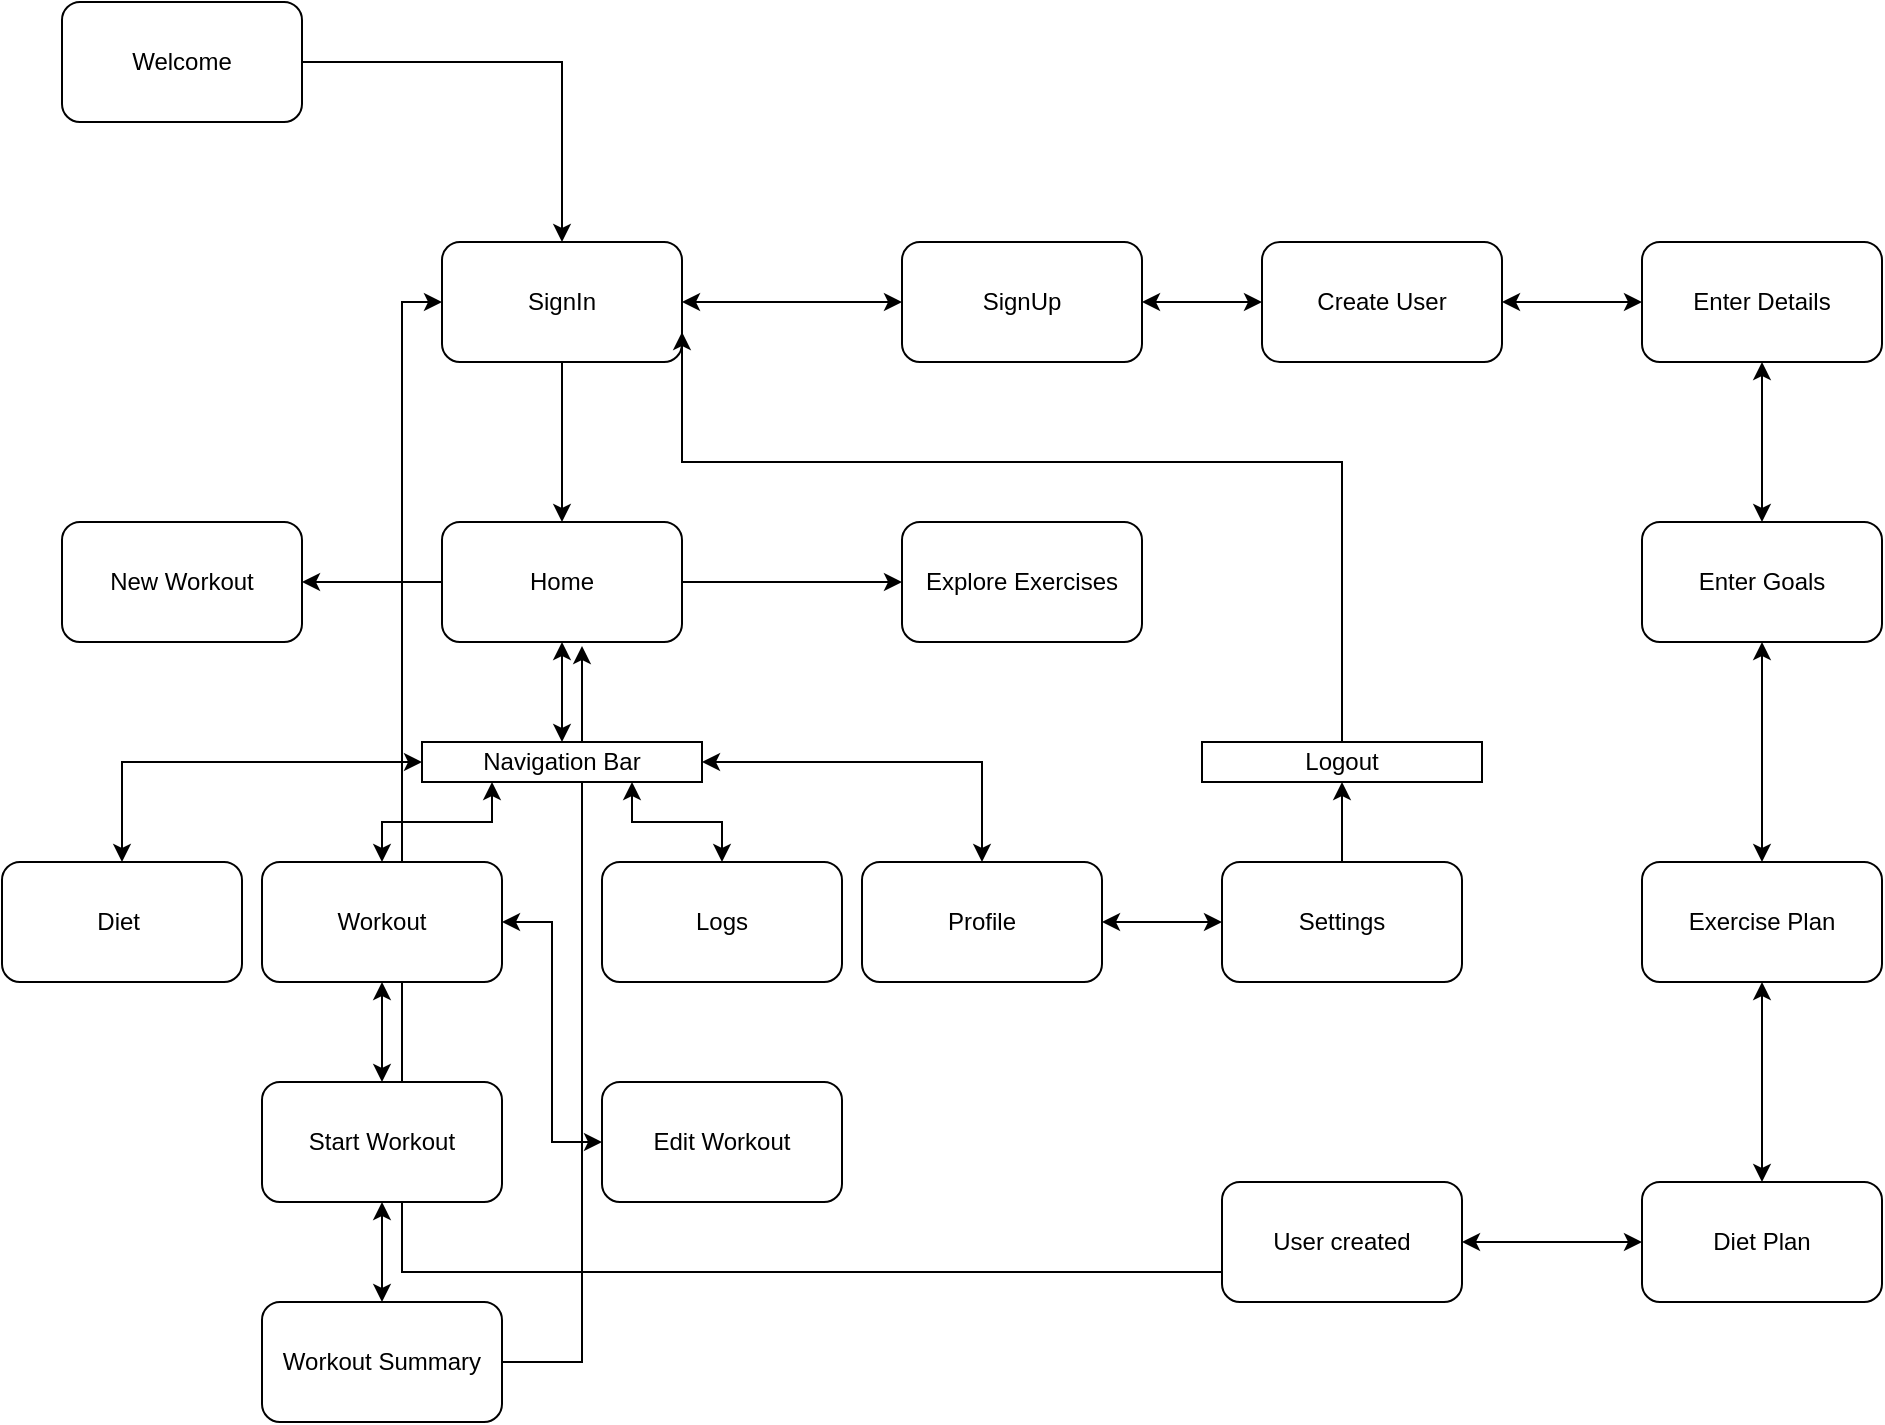 <mxfile version="14.0.1" type="device"><diagram id="FU7IMcN5L7opfxkOC4QI" name="Page-1"><mxGraphModel dx="942" dy="586" grid="1" gridSize="10" guides="1" tooltips="1" connect="1" arrows="1" fold="1" page="1" pageScale="1" pageWidth="850" pageHeight="1100" math="0" shadow="0"><root><mxCell id="0"/><mxCell id="1" parent="0"/><mxCell id="VNRtDNx-23MnVv-AqapR-65" style="edgeStyle=orthogonalEdgeStyle;rounded=0;orthogonalLoop=1;jettySize=auto;html=1;exitX=0;exitY=0.75;exitDx=0;exitDy=0;startArrow=none;startFill=0;endArrow=classic;endFill=1;entryX=0;entryY=0.5;entryDx=0;entryDy=0;" edge="1" parent="1" source="VNRtDNx-23MnVv-AqapR-58" target="VNRtDNx-23MnVv-AqapR-3"><mxGeometry relative="1" as="geometry"><mxPoint x="234" y="280" as="targetPoint"/></mxGeometry></mxCell><mxCell id="VNRtDNx-23MnVv-AqapR-6" style="edgeStyle=orthogonalEdgeStyle;rounded=0;orthogonalLoop=1;jettySize=auto;html=1;entryX=0.5;entryY=0;entryDx=0;entryDy=0;" edge="1" parent="1" source="VNRtDNx-23MnVv-AqapR-1" target="VNRtDNx-23MnVv-AqapR-3"><mxGeometry relative="1" as="geometry"/></mxCell><mxCell id="VNRtDNx-23MnVv-AqapR-1" value="Welcome" style="rounded=1;whiteSpace=wrap;html=1;" vertex="1" parent="1"><mxGeometry x="50" y="130" width="120" height="60" as="geometry"/></mxCell><mxCell id="VNRtDNx-23MnVv-AqapR-7" style="edgeStyle=orthogonalEdgeStyle;rounded=0;orthogonalLoop=1;jettySize=auto;html=1;exitX=1;exitY=0.5;exitDx=0;exitDy=0;entryX=0;entryY=0.5;entryDx=0;entryDy=0;startArrow=classic;startFill=1;" edge="1" parent="1" source="VNRtDNx-23MnVv-AqapR-3" target="VNRtDNx-23MnVv-AqapR-4"><mxGeometry relative="1" as="geometry"/></mxCell><mxCell id="VNRtDNx-23MnVv-AqapR-9" style="edgeStyle=orthogonalEdgeStyle;rounded=0;orthogonalLoop=1;jettySize=auto;html=1;exitX=0.5;exitY=1;exitDx=0;exitDy=0;entryX=0.5;entryY=0;entryDx=0;entryDy=0;" edge="1" parent="1" source="VNRtDNx-23MnVv-AqapR-3" target="VNRtDNx-23MnVv-AqapR-8"><mxGeometry relative="1" as="geometry"/></mxCell><mxCell id="VNRtDNx-23MnVv-AqapR-3" value="SignIn" style="rounded=1;whiteSpace=wrap;html=1;" vertex="1" parent="1"><mxGeometry x="240" y="250" width="120" height="60" as="geometry"/></mxCell><mxCell id="VNRtDNx-23MnVv-AqapR-49" value="" style="edgeStyle=orthogonalEdgeStyle;rounded=0;orthogonalLoop=1;jettySize=auto;html=1;startArrow=classic;startFill=1;endArrow=classic;endFill=1;" edge="1" parent="1" source="VNRtDNx-23MnVv-AqapR-4" target="VNRtDNx-23MnVv-AqapR-48"><mxGeometry relative="1" as="geometry"><Array as="points"><mxPoint x="640" y="280"/><mxPoint x="640" y="280"/></Array></mxGeometry></mxCell><mxCell id="VNRtDNx-23MnVv-AqapR-4" value="SignUp" style="rounded=1;whiteSpace=wrap;html=1;" vertex="1" parent="1"><mxGeometry x="470" y="250" width="120" height="60" as="geometry"/></mxCell><mxCell id="VNRtDNx-23MnVv-AqapR-26" style="edgeStyle=orthogonalEdgeStyle;rounded=0;orthogonalLoop=1;jettySize=auto;html=1;exitX=0.5;exitY=1;exitDx=0;exitDy=0;endArrow=classic;endFill=1;startArrow=classic;startFill=1;" edge="1" parent="1" source="VNRtDNx-23MnVv-AqapR-8" target="VNRtDNx-23MnVv-AqapR-11"><mxGeometry relative="1" as="geometry"/></mxCell><mxCell id="VNRtDNx-23MnVv-AqapR-29" value="" style="edgeStyle=orthogonalEdgeStyle;rounded=0;orthogonalLoop=1;jettySize=auto;html=1;startArrow=none;startFill=0;endArrow=classic;endFill=1;" edge="1" parent="1" source="VNRtDNx-23MnVv-AqapR-8" target="VNRtDNx-23MnVv-AqapR-27"><mxGeometry relative="1" as="geometry"><Array as="points"><mxPoint x="390" y="420"/><mxPoint x="390" y="420"/></Array></mxGeometry></mxCell><mxCell id="VNRtDNx-23MnVv-AqapR-31" value="" style="edgeStyle=orthogonalEdgeStyle;rounded=0;orthogonalLoop=1;jettySize=auto;html=1;startArrow=none;startFill=0;endArrow=classic;endFill=1;" edge="1" parent="1" source="VNRtDNx-23MnVv-AqapR-8" target="VNRtDNx-23MnVv-AqapR-30"><mxGeometry relative="1" as="geometry"><Array as="points"><mxPoint x="180" y="420"/><mxPoint x="180" y="420"/></Array></mxGeometry></mxCell><mxCell id="VNRtDNx-23MnVv-AqapR-8" value="Home" style="rounded=1;whiteSpace=wrap;html=1;" vertex="1" parent="1"><mxGeometry x="240" y="390" width="120" height="60" as="geometry"/></mxCell><mxCell id="VNRtDNx-23MnVv-AqapR-17" style="edgeStyle=orthogonalEdgeStyle;rounded=0;orthogonalLoop=1;jettySize=auto;html=1;exitX=0;exitY=0.5;exitDx=0;exitDy=0;startArrow=classic;startFill=1;" edge="1" parent="1" source="VNRtDNx-23MnVv-AqapR-11" target="VNRtDNx-23MnVv-AqapR-16"><mxGeometry relative="1" as="geometry"/></mxCell><mxCell id="VNRtDNx-23MnVv-AqapR-21" style="edgeStyle=orthogonalEdgeStyle;rounded=0;orthogonalLoop=1;jettySize=auto;html=1;exitX=0.75;exitY=1;exitDx=0;exitDy=0;startArrow=classic;startFill=1;" edge="1" parent="1" source="VNRtDNx-23MnVv-AqapR-11" target="VNRtDNx-23MnVv-AqapR-15"><mxGeometry relative="1" as="geometry"/></mxCell><mxCell id="VNRtDNx-23MnVv-AqapR-22" style="edgeStyle=orthogonalEdgeStyle;rounded=0;orthogonalLoop=1;jettySize=auto;html=1;exitX=0.25;exitY=1;exitDx=0;exitDy=0;entryX=0.5;entryY=0;entryDx=0;entryDy=0;startArrow=classic;startFill=1;" edge="1" parent="1" source="VNRtDNx-23MnVv-AqapR-11" target="VNRtDNx-23MnVv-AqapR-18"><mxGeometry relative="1" as="geometry"/></mxCell><mxCell id="VNRtDNx-23MnVv-AqapR-23" style="edgeStyle=orthogonalEdgeStyle;rounded=0;orthogonalLoop=1;jettySize=auto;html=1;entryX=0.5;entryY=0;entryDx=0;entryDy=0;startArrow=classic;startFill=1;" edge="1" parent="1" source="VNRtDNx-23MnVv-AqapR-11" target="VNRtDNx-23MnVv-AqapR-20"><mxGeometry relative="1" as="geometry"><mxPoint x="510" y="520" as="targetPoint"/></mxGeometry></mxCell><mxCell id="VNRtDNx-23MnVv-AqapR-15" value="Logs" style="rounded=1;whiteSpace=wrap;html=1;" vertex="1" parent="1"><mxGeometry x="320" y="560" width="120" height="60" as="geometry"/></mxCell><mxCell id="VNRtDNx-23MnVv-AqapR-16" value="Diet&amp;nbsp;" style="rounded=1;whiteSpace=wrap;html=1;" vertex="1" parent="1"><mxGeometry x="20" y="560" width="120" height="60" as="geometry"/></mxCell><mxCell id="VNRtDNx-23MnVv-AqapR-38" style="edgeStyle=orthogonalEdgeStyle;rounded=0;orthogonalLoop=1;jettySize=auto;html=1;exitX=0.5;exitY=1;exitDx=0;exitDy=0;entryX=0.5;entryY=0;entryDx=0;entryDy=0;startArrow=classic;startFill=1;endArrow=classic;endFill=1;" edge="1" parent="1" source="VNRtDNx-23MnVv-AqapR-18" target="VNRtDNx-23MnVv-AqapR-34"><mxGeometry relative="1" as="geometry"/></mxCell><mxCell id="VNRtDNx-23MnVv-AqapR-18" value="Workout" style="rounded=1;whiteSpace=wrap;html=1;" vertex="1" parent="1"><mxGeometry x="150" y="560" width="120" height="60" as="geometry"/></mxCell><mxCell id="VNRtDNx-23MnVv-AqapR-33" value="" style="edgeStyle=orthogonalEdgeStyle;rounded=0;orthogonalLoop=1;jettySize=auto;html=1;startArrow=classic;startFill=1;endArrow=classic;endFill=1;" edge="1" parent="1" source="VNRtDNx-23MnVv-AqapR-20" target="VNRtDNx-23MnVv-AqapR-32"><mxGeometry relative="1" as="geometry"><Array as="points"><mxPoint x="630" y="590"/><mxPoint x="630" y="590"/></Array></mxGeometry></mxCell><mxCell id="VNRtDNx-23MnVv-AqapR-20" value="Profile" style="rounded=1;whiteSpace=wrap;html=1;" vertex="1" parent="1"><mxGeometry x="450" y="560" width="120" height="60" as="geometry"/></mxCell><mxCell id="VNRtDNx-23MnVv-AqapR-27" value="Explore Exercises" style="rounded=1;whiteSpace=wrap;html=1;" vertex="1" parent="1"><mxGeometry x="470" y="390" width="120" height="60" as="geometry"/></mxCell><mxCell id="VNRtDNx-23MnVv-AqapR-30" value="New Workout" style="rounded=1;whiteSpace=wrap;html=1;" vertex="1" parent="1"><mxGeometry x="50" y="390" width="120" height="60" as="geometry"/></mxCell><mxCell id="VNRtDNx-23MnVv-AqapR-46" value="" style="edgeStyle=orthogonalEdgeStyle;rounded=0;orthogonalLoop=1;jettySize=auto;html=1;startArrow=none;startFill=0;endArrow=classic;endFill=1;" edge="1" parent="1" source="VNRtDNx-23MnVv-AqapR-32" target="VNRtDNx-23MnVv-AqapR-45"><mxGeometry relative="1" as="geometry"/></mxCell><mxCell id="VNRtDNx-23MnVv-AqapR-32" value="Settings" style="rounded=1;whiteSpace=wrap;html=1;" vertex="1" parent="1"><mxGeometry x="630" y="560" width="120" height="60" as="geometry"/></mxCell><mxCell id="VNRtDNx-23MnVv-AqapR-40" value="" style="edgeStyle=orthogonalEdgeStyle;rounded=0;orthogonalLoop=1;jettySize=auto;html=1;startArrow=classic;startFill=1;endArrow=classic;endFill=1;" edge="1" parent="1" source="VNRtDNx-23MnVv-AqapR-34" target="VNRtDNx-23MnVv-AqapR-39"><mxGeometry relative="1" as="geometry"><Array as="points"><mxPoint x="210" y="780"/><mxPoint x="210" y="780"/></Array></mxGeometry></mxCell><mxCell id="VNRtDNx-23MnVv-AqapR-34" value="Start Workout" style="rounded=1;whiteSpace=wrap;html=1;" vertex="1" parent="1"><mxGeometry x="150" y="670" width="120" height="60" as="geometry"/></mxCell><mxCell id="VNRtDNx-23MnVv-AqapR-41" style="edgeStyle=orthogonalEdgeStyle;rounded=0;orthogonalLoop=1;jettySize=auto;html=1;startArrow=none;startFill=0;endArrow=classic;endFill=1;" edge="1" parent="1" source="VNRtDNx-23MnVv-AqapR-39"><mxGeometry relative="1" as="geometry"><mxPoint x="310" y="452" as="targetPoint"/><Array as="points"><mxPoint x="310" y="810"/></Array></mxGeometry></mxCell><mxCell id="VNRtDNx-23MnVv-AqapR-39" value="Workout Summary" style="rounded=1;whiteSpace=wrap;html=1;" vertex="1" parent="1"><mxGeometry x="150" y="780" width="120" height="60" as="geometry"/></mxCell><mxCell id="VNRtDNx-23MnVv-AqapR-11" value="Navigation Bar" style="rounded=0;whiteSpace=wrap;html=1;" vertex="1" parent="1"><mxGeometry x="230" y="500" width="140" height="20" as="geometry"/></mxCell><mxCell id="VNRtDNx-23MnVv-AqapR-44" style="edgeStyle=orthogonalEdgeStyle;rounded=0;orthogonalLoop=1;jettySize=auto;html=1;entryX=1;entryY=0.5;entryDx=0;entryDy=0;startArrow=classic;startFill=1;endArrow=classic;endFill=1;" edge="1" parent="1" source="VNRtDNx-23MnVv-AqapR-43" target="VNRtDNx-23MnVv-AqapR-18"><mxGeometry relative="1" as="geometry"/></mxCell><mxCell id="VNRtDNx-23MnVv-AqapR-43" value="Edit Workout" style="rounded=1;whiteSpace=wrap;html=1;" vertex="1" parent="1"><mxGeometry x="320" y="670" width="120" height="60" as="geometry"/></mxCell><mxCell id="VNRtDNx-23MnVv-AqapR-47" style="edgeStyle=orthogonalEdgeStyle;rounded=0;orthogonalLoop=1;jettySize=auto;html=1;startArrow=none;startFill=0;endArrow=classic;endFill=1;entryX=1;entryY=0.75;entryDx=0;entryDy=0;" edge="1" parent="1" source="VNRtDNx-23MnVv-AqapR-45" target="VNRtDNx-23MnVv-AqapR-3"><mxGeometry relative="1" as="geometry"><mxPoint x="690" y="460" as="targetPoint"/><Array as="points"><mxPoint x="690" y="360"/><mxPoint x="360" y="360"/></Array></mxGeometry></mxCell><mxCell id="VNRtDNx-23MnVv-AqapR-45" value="Logout" style="rounded=0;whiteSpace=wrap;html=1;" vertex="1" parent="1"><mxGeometry x="620" y="500" width="140" height="20" as="geometry"/></mxCell><mxCell id="VNRtDNx-23MnVv-AqapR-51" style="edgeStyle=orthogonalEdgeStyle;rounded=0;orthogonalLoop=1;jettySize=auto;html=1;entryX=0;entryY=0.5;entryDx=0;entryDy=0;startArrow=classic;startFill=1;endArrow=classic;endFill=1;" edge="1" parent="1" source="VNRtDNx-23MnVv-AqapR-48" target="VNRtDNx-23MnVv-AqapR-50"><mxGeometry relative="1" as="geometry"/></mxCell><mxCell id="VNRtDNx-23MnVv-AqapR-48" value="Create User" style="rounded=1;whiteSpace=wrap;html=1;" vertex="1" parent="1"><mxGeometry x="650" y="250" width="120" height="60" as="geometry"/></mxCell><mxCell id="VNRtDNx-23MnVv-AqapR-53" value="" style="edgeStyle=orthogonalEdgeStyle;rounded=0;orthogonalLoop=1;jettySize=auto;html=1;startArrow=classic;startFill=1;endArrow=classic;endFill=1;" edge="1" parent="1" source="VNRtDNx-23MnVv-AqapR-50" target="VNRtDNx-23MnVv-AqapR-52"><mxGeometry relative="1" as="geometry"><Array as="points"><mxPoint x="900" y="370"/><mxPoint x="900" y="370"/></Array></mxGeometry></mxCell><mxCell id="VNRtDNx-23MnVv-AqapR-50" value="Enter Details" style="rounded=1;whiteSpace=wrap;html=1;" vertex="1" parent="1"><mxGeometry x="840" y="250" width="120" height="60" as="geometry"/></mxCell><mxCell id="VNRtDNx-23MnVv-AqapR-55" style="edgeStyle=orthogonalEdgeStyle;rounded=0;orthogonalLoop=1;jettySize=auto;html=1;startArrow=classic;startFill=1;endArrow=classic;endFill=1;entryX=0.5;entryY=0;entryDx=0;entryDy=0;" edge="1" parent="1" source="VNRtDNx-23MnVv-AqapR-52" target="VNRtDNx-23MnVv-AqapR-54"><mxGeometry relative="1" as="geometry"><mxPoint x="900" y="510" as="targetPoint"/></mxGeometry></mxCell><mxCell id="VNRtDNx-23MnVv-AqapR-52" value="Enter Goals" style="rounded=1;whiteSpace=wrap;html=1;" vertex="1" parent="1"><mxGeometry x="840" y="390" width="120" height="60" as="geometry"/></mxCell><mxCell id="VNRtDNx-23MnVv-AqapR-57" value="" style="edgeStyle=orthogonalEdgeStyle;rounded=0;orthogonalLoop=1;jettySize=auto;html=1;startArrow=classic;startFill=1;endArrow=classic;endFill=1;" edge="1" parent="1" source="VNRtDNx-23MnVv-AqapR-54" target="VNRtDNx-23MnVv-AqapR-56"><mxGeometry relative="1" as="geometry"><Array as="points"><mxPoint x="900" y="680"/><mxPoint x="900" y="680"/></Array></mxGeometry></mxCell><mxCell id="VNRtDNx-23MnVv-AqapR-54" value="Exercise Plan" style="rounded=1;whiteSpace=wrap;html=1;" vertex="1" parent="1"><mxGeometry x="840" y="560" width="120" height="60" as="geometry"/></mxCell><mxCell id="VNRtDNx-23MnVv-AqapR-56" value="Diet Plan" style="rounded=1;whiteSpace=wrap;html=1;" vertex="1" parent="1"><mxGeometry x="840" y="720" width="120" height="60" as="geometry"/></mxCell><mxCell id="VNRtDNx-23MnVv-AqapR-59" style="edgeStyle=orthogonalEdgeStyle;rounded=0;orthogonalLoop=1;jettySize=auto;html=1;exitX=1;exitY=0.5;exitDx=0;exitDy=0;startArrow=classic;startFill=1;endArrow=classic;endFill=1;entryX=0;entryY=0.5;entryDx=0;entryDy=0;" edge="1" parent="1" source="VNRtDNx-23MnVv-AqapR-58" target="VNRtDNx-23MnVv-AqapR-56"><mxGeometry relative="1" as="geometry"><mxPoint x="830" y="730" as="targetPoint"/></mxGeometry></mxCell><mxCell id="VNRtDNx-23MnVv-AqapR-58" value="User created" style="rounded=1;whiteSpace=wrap;html=1;" vertex="1" parent="1"><mxGeometry x="630" y="720" width="120" height="60" as="geometry"/></mxCell></root></mxGraphModel></diagram></mxfile>
